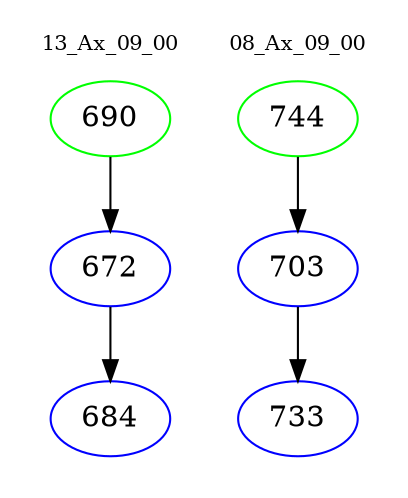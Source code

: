 digraph{
subgraph cluster_0 {
color = white
label = "13_Ax_09_00";
fontsize=10;
T0_690 [label="690", color="green"]
T0_690 -> T0_672 [color="black"]
T0_672 [label="672", color="blue"]
T0_672 -> T0_684 [color="black"]
T0_684 [label="684", color="blue"]
}
subgraph cluster_1 {
color = white
label = "08_Ax_09_00";
fontsize=10;
T1_744 [label="744", color="green"]
T1_744 -> T1_703 [color="black"]
T1_703 [label="703", color="blue"]
T1_703 -> T1_733 [color="black"]
T1_733 [label="733", color="blue"]
}
}
